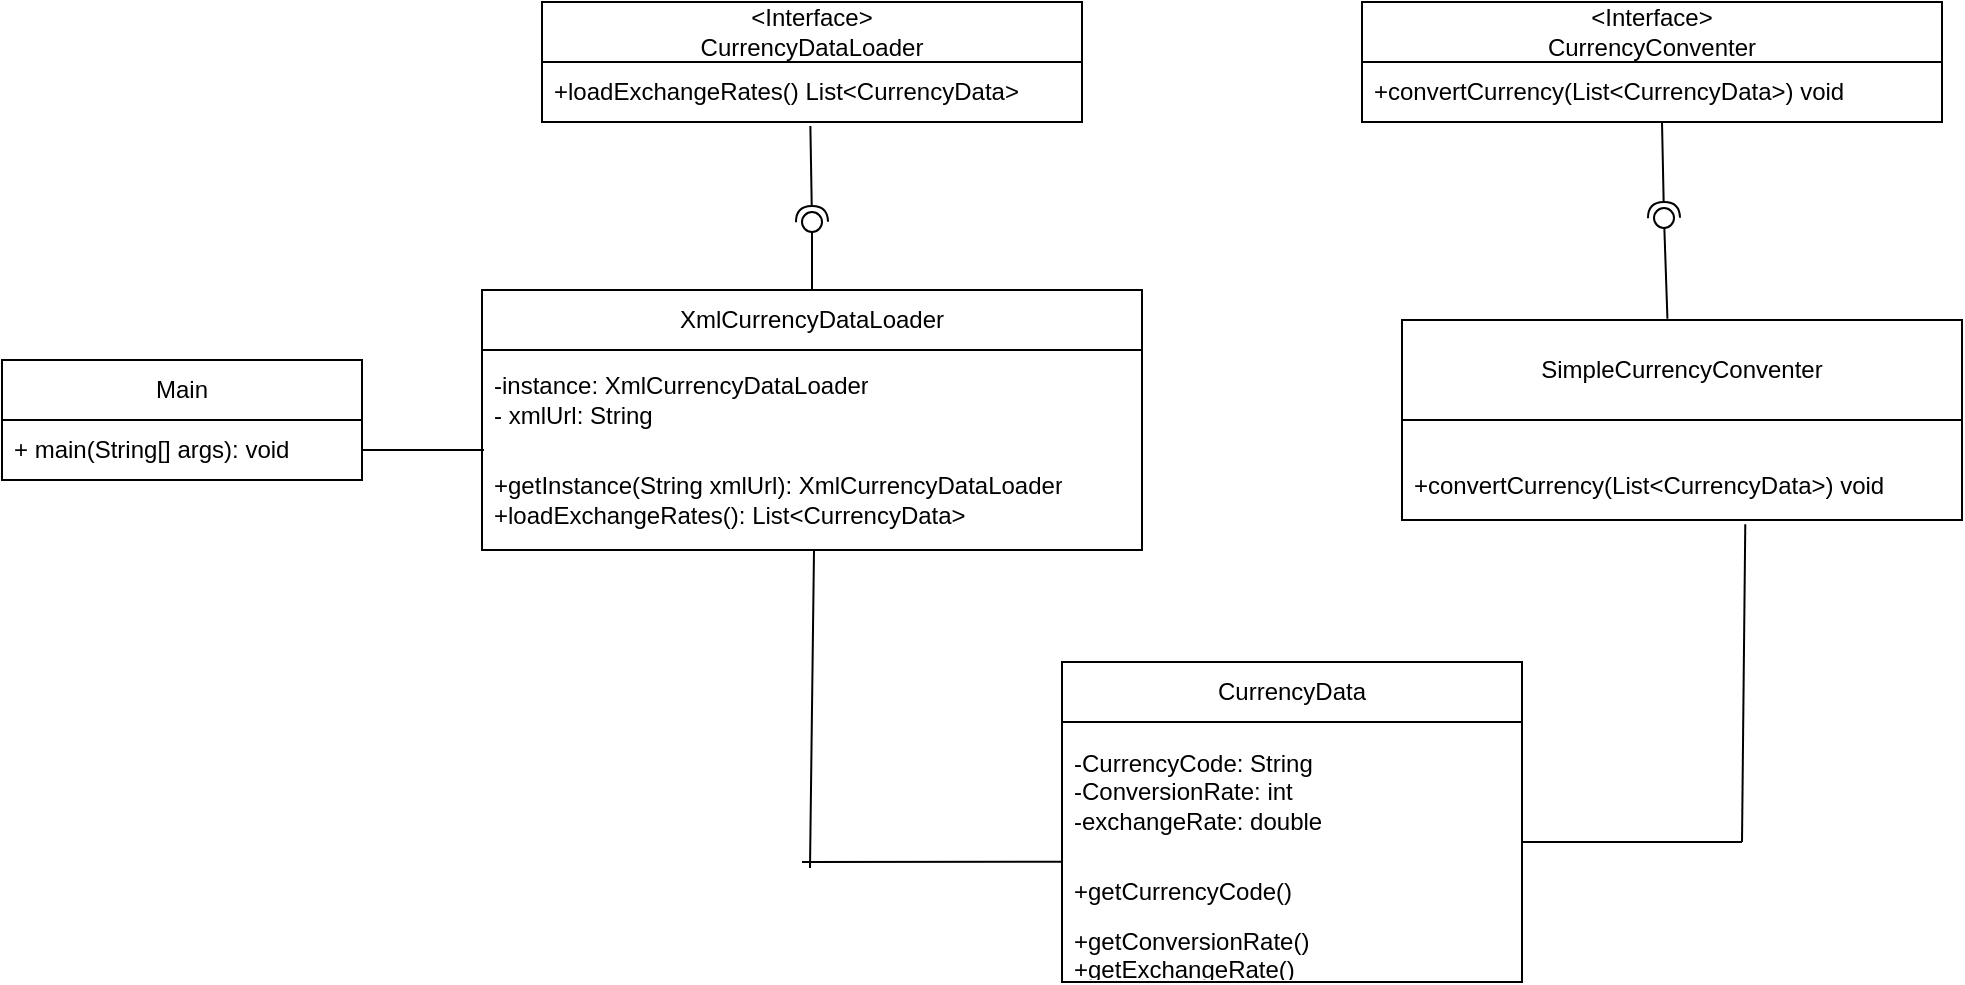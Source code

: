 <mxfile version="22.0.6" type="device">
  <diagram name="Сторінка-1" id="IFQGtGRkMmTuF9T0lR22">
    <mxGraphModel dx="1434" dy="796" grid="1" gridSize="10" guides="1" tooltips="1" connect="1" arrows="1" fold="1" page="1" pageScale="1" pageWidth="1169" pageHeight="827" math="0" shadow="0">
      <root>
        <mxCell id="0" />
        <mxCell id="1" parent="0" />
        <mxCell id="g6geEqBfM3oW1D-aOsGb-2" value="CurrencyData" style="swimlane;fontStyle=0;childLayout=stackLayout;horizontal=1;startSize=30;horizontalStack=0;resizeParent=1;resizeParentMax=0;resizeLast=0;collapsible=1;marginBottom=0;whiteSpace=wrap;html=1;" vertex="1" parent="1">
          <mxGeometry x="540" y="470" width="230" height="160" as="geometry" />
        </mxCell>
        <mxCell id="g6geEqBfM3oW1D-aOsGb-3" value="-CurrencyCode: String&lt;br&gt;-ConversionRate: int&lt;br&gt;-exchangeRate: double" style="text;strokeColor=none;fillColor=none;align=left;verticalAlign=middle;spacingLeft=4;spacingRight=4;overflow=hidden;points=[[0,0.5],[1,0.5]];portConstraint=eastwest;rotatable=0;whiteSpace=wrap;html=1;" vertex="1" parent="g6geEqBfM3oW1D-aOsGb-2">
          <mxGeometry y="30" width="230" height="70" as="geometry" />
        </mxCell>
        <mxCell id="g6geEqBfM3oW1D-aOsGb-4" value=" +getCurrencyCode()" style="text;strokeColor=none;fillColor=none;align=left;verticalAlign=middle;spacingLeft=4;spacingRight=4;overflow=hidden;points=[[0,0.5],[1,0.5]];portConstraint=eastwest;rotatable=0;whiteSpace=wrap;html=1;" vertex="1" parent="g6geEqBfM3oW1D-aOsGb-2">
          <mxGeometry y="100" width="230" height="30" as="geometry" />
        </mxCell>
        <mxCell id="g6geEqBfM3oW1D-aOsGb-5" value="+getConversionRate()&lt;br&gt;+getExchangeRate()" style="text;strokeColor=none;fillColor=none;align=left;verticalAlign=middle;spacingLeft=4;spacingRight=4;overflow=hidden;points=[[0,0.5],[1,0.5]];portConstraint=eastwest;rotatable=0;whiteSpace=wrap;html=1;" vertex="1" parent="g6geEqBfM3oW1D-aOsGb-2">
          <mxGeometry y="130" width="230" height="30" as="geometry" />
        </mxCell>
        <mxCell id="g6geEqBfM3oW1D-aOsGb-7" value="&amp;lt;Interface&amp;gt;&lt;br&gt;CurrencyDataLoader" style="swimlane;fontStyle=0;childLayout=stackLayout;horizontal=1;startSize=30;horizontalStack=0;resizeParent=1;resizeParentMax=0;resizeLast=0;collapsible=1;marginBottom=0;whiteSpace=wrap;html=1;" vertex="1" parent="1">
          <mxGeometry x="280" y="140" width="270" height="60" as="geometry" />
        </mxCell>
        <mxCell id="g6geEqBfM3oW1D-aOsGb-8" value="+loadExchangeRates() List&amp;lt;CurrencyData&amp;gt;" style="text;strokeColor=none;fillColor=none;align=left;verticalAlign=middle;spacingLeft=4;spacingRight=4;overflow=hidden;points=[[0,0.5],[1,0.5]];portConstraint=eastwest;rotatable=0;whiteSpace=wrap;html=1;" vertex="1" parent="g6geEqBfM3oW1D-aOsGb-7">
          <mxGeometry y="30" width="270" height="30" as="geometry" />
        </mxCell>
        <mxCell id="g6geEqBfM3oW1D-aOsGb-11" value="&amp;lt;Interface&amp;gt;&lt;br&gt;CurrencyConventer" style="swimlane;fontStyle=0;childLayout=stackLayout;horizontal=1;startSize=30;horizontalStack=0;resizeParent=1;resizeParentMax=0;resizeLast=0;collapsible=1;marginBottom=0;whiteSpace=wrap;html=1;" vertex="1" parent="1">
          <mxGeometry x="690" y="140" width="290" height="60" as="geometry" />
        </mxCell>
        <mxCell id="g6geEqBfM3oW1D-aOsGb-12" value="+convertCurrency(List&amp;lt;CurrencyData&amp;gt;) void" style="text;strokeColor=none;fillColor=none;align=left;verticalAlign=middle;spacingLeft=4;spacingRight=4;overflow=hidden;points=[[0,0.5],[1,0.5]];portConstraint=eastwest;rotatable=0;whiteSpace=wrap;html=1;" vertex="1" parent="g6geEqBfM3oW1D-aOsGb-11">
          <mxGeometry y="30" width="290" height="30" as="geometry" />
        </mxCell>
        <mxCell id="g6geEqBfM3oW1D-aOsGb-15" value="XmlCurrencyDataLoader" style="swimlane;fontStyle=0;childLayout=stackLayout;horizontal=1;startSize=30;horizontalStack=0;resizeParent=1;resizeParentMax=0;resizeLast=0;collapsible=1;marginBottom=0;whiteSpace=wrap;html=1;" vertex="1" parent="1">
          <mxGeometry x="250" y="284" width="330" height="130" as="geometry" />
        </mxCell>
        <mxCell id="g6geEqBfM3oW1D-aOsGb-16" value="-instance:&amp;nbsp;XmlCurrencyDataLoader&lt;br&gt;- xmlUrl: String&lt;br&gt;" style="text;strokeColor=none;fillColor=none;align=left;verticalAlign=middle;spacingLeft=4;spacingRight=4;overflow=hidden;points=[[0,0.5],[1,0.5]];portConstraint=eastwest;rotatable=0;whiteSpace=wrap;html=1;" vertex="1" parent="g6geEqBfM3oW1D-aOsGb-15">
          <mxGeometry y="30" width="330" height="50" as="geometry" />
        </mxCell>
        <mxCell id="g6geEqBfM3oW1D-aOsGb-17" value="+getInstance(String xmlUrl): XmlCurrencyDataLoader&lt;br&gt;+loadExchangeRates(): List&amp;lt;CurrencyData&amp;gt;" style="text;strokeColor=none;fillColor=none;align=left;verticalAlign=middle;spacingLeft=4;spacingRight=4;overflow=hidden;points=[[0,0.5],[1,0.5]];portConstraint=eastwest;rotatable=0;whiteSpace=wrap;html=1;" vertex="1" parent="g6geEqBfM3oW1D-aOsGb-15">
          <mxGeometry y="80" width="330" height="50" as="geometry" />
        </mxCell>
        <mxCell id="g6geEqBfM3oW1D-aOsGb-19" value="Main" style="swimlane;fontStyle=0;childLayout=stackLayout;horizontal=1;startSize=30;horizontalStack=0;resizeParent=1;resizeParentMax=0;resizeLast=0;collapsible=1;marginBottom=0;whiteSpace=wrap;html=1;" vertex="1" parent="1">
          <mxGeometry x="10" y="319" width="180" height="60" as="geometry" />
        </mxCell>
        <mxCell id="g6geEqBfM3oW1D-aOsGb-20" value="+ main(String[] args): void" style="text;strokeColor=none;fillColor=none;align=left;verticalAlign=middle;spacingLeft=4;spacingRight=4;overflow=hidden;points=[[0,0.5],[1,0.5]];portConstraint=eastwest;rotatable=0;whiteSpace=wrap;html=1;" vertex="1" parent="g6geEqBfM3oW1D-aOsGb-19">
          <mxGeometry y="30" width="180" height="30" as="geometry" />
        </mxCell>
        <mxCell id="g6geEqBfM3oW1D-aOsGb-28" value="SimpleCurrencyConventer" style="swimlane;fontStyle=0;childLayout=stackLayout;horizontal=1;startSize=50;horizontalStack=0;resizeParent=1;resizeParentMax=0;resizeLast=0;collapsible=1;marginBottom=0;whiteSpace=wrap;html=1;" vertex="1" parent="1">
          <mxGeometry x="710" y="299" width="280" height="100" as="geometry" />
        </mxCell>
        <mxCell id="g6geEqBfM3oW1D-aOsGb-29" value="&lt;br&gt;+convertCurrency(List&amp;lt;CurrencyData&amp;gt;) void" style="text;strokeColor=none;fillColor=none;align=left;verticalAlign=middle;spacingLeft=4;spacingRight=4;overflow=hidden;points=[[0,0.5],[1,0.5]];portConstraint=eastwest;rotatable=0;whiteSpace=wrap;html=1;" vertex="1" parent="g6geEqBfM3oW1D-aOsGb-28">
          <mxGeometry y="50" width="280" height="50" as="geometry" />
        </mxCell>
        <mxCell id="g6geEqBfM3oW1D-aOsGb-39" value="" style="rounded=0;orthogonalLoop=1;jettySize=auto;html=1;endArrow=halfCircle;endFill=0;endSize=6;strokeWidth=1;sketch=0;exitX=0.497;exitY=1.067;exitDx=0;exitDy=0;exitPerimeter=0;" edge="1" parent="1" source="g6geEqBfM3oW1D-aOsGb-8">
          <mxGeometry relative="1" as="geometry">
            <mxPoint x="520" y="385" as="sourcePoint" />
            <mxPoint x="415" y="250" as="targetPoint" />
          </mxGeometry>
        </mxCell>
        <mxCell id="g6geEqBfM3oW1D-aOsGb-40" value="" style="rounded=0;orthogonalLoop=1;jettySize=auto;html=1;endArrow=oval;endFill=0;sketch=0;sourcePerimeterSpacing=0;targetPerimeterSpacing=0;endSize=10;exitX=0.5;exitY=0;exitDx=0;exitDy=0;" edge="1" parent="1" source="g6geEqBfM3oW1D-aOsGb-15">
          <mxGeometry relative="1" as="geometry">
            <mxPoint x="480" y="385" as="sourcePoint" />
            <mxPoint x="415" y="250" as="targetPoint" />
          </mxGeometry>
        </mxCell>
        <mxCell id="g6geEqBfM3oW1D-aOsGb-41" value="" style="ellipse;whiteSpace=wrap;html=1;align=center;aspect=fixed;fillColor=none;strokeColor=none;resizable=0;perimeter=centerPerimeter;rotatable=0;allowArrows=0;points=[];outlineConnect=1;" vertex="1" parent="1">
          <mxGeometry x="495" y="380" width="10" height="10" as="geometry" />
        </mxCell>
        <mxCell id="g6geEqBfM3oW1D-aOsGb-42" value="" style="rounded=0;orthogonalLoop=1;jettySize=auto;html=1;endArrow=halfCircle;endFill=0;endSize=6;strokeWidth=1;sketch=0;exitX=0.497;exitY=1.067;exitDx=0;exitDy=0;exitPerimeter=0;" edge="1" parent="1">
          <mxGeometry relative="1" as="geometry">
            <mxPoint x="840" y="200" as="sourcePoint" />
            <mxPoint x="841" y="248" as="targetPoint" />
          </mxGeometry>
        </mxCell>
        <mxCell id="g6geEqBfM3oW1D-aOsGb-43" value="" style="rounded=0;orthogonalLoop=1;jettySize=auto;html=1;endArrow=oval;endFill=0;sketch=0;sourcePerimeterSpacing=0;targetPerimeterSpacing=0;endSize=10;exitX=0.474;exitY=-0.006;exitDx=0;exitDy=0;exitPerimeter=0;" edge="1" parent="1" source="g6geEqBfM3oW1D-aOsGb-28">
          <mxGeometry relative="1" as="geometry">
            <mxPoint x="841" y="282" as="sourcePoint" />
            <mxPoint x="841" y="248" as="targetPoint" />
          </mxGeometry>
        </mxCell>
        <mxCell id="g6geEqBfM3oW1D-aOsGb-46" value="" style="endArrow=none;html=1;rounded=0;" edge="1" parent="1">
          <mxGeometry width="50" height="50" relative="1" as="geometry">
            <mxPoint x="770" y="560" as="sourcePoint" />
            <mxPoint x="880" y="560" as="targetPoint" />
          </mxGeometry>
        </mxCell>
        <mxCell id="g6geEqBfM3oW1D-aOsGb-47" value="" style="endArrow=none;html=1;rounded=0;entryX=0.613;entryY=1.043;entryDx=0;entryDy=0;entryPerimeter=0;" edge="1" parent="1" target="g6geEqBfM3oW1D-aOsGb-29">
          <mxGeometry width="50" height="50" relative="1" as="geometry">
            <mxPoint x="880" y="560" as="sourcePoint" />
            <mxPoint x="930" y="480" as="targetPoint" />
          </mxGeometry>
        </mxCell>
        <mxCell id="g6geEqBfM3oW1D-aOsGb-48" value="" style="endArrow=none;html=1;rounded=0;entryX=0.613;entryY=1.043;entryDx=0;entryDy=0;entryPerimeter=0;" edge="1" parent="1">
          <mxGeometry width="50" height="50" relative="1" as="geometry">
            <mxPoint x="414" y="573" as="sourcePoint" />
            <mxPoint x="416" y="414" as="targetPoint" />
          </mxGeometry>
        </mxCell>
        <mxCell id="g6geEqBfM3oW1D-aOsGb-49" value="" style="endArrow=none;html=1;rounded=0;entryX=0.002;entryY=-0.004;entryDx=0;entryDy=0;entryPerimeter=0;" edge="1" parent="1" target="g6geEqBfM3oW1D-aOsGb-4">
          <mxGeometry width="50" height="50" relative="1" as="geometry">
            <mxPoint x="410" y="570" as="sourcePoint" />
            <mxPoint x="530" y="570" as="targetPoint" />
          </mxGeometry>
        </mxCell>
        <mxCell id="g6geEqBfM3oW1D-aOsGb-50" value="" style="endArrow=none;html=1;rounded=0;entryX=0.003;entryY=1;entryDx=0;entryDy=0;entryPerimeter=0;exitX=1;exitY=0.5;exitDx=0;exitDy=0;" edge="1" parent="1" source="g6geEqBfM3oW1D-aOsGb-20" target="g6geEqBfM3oW1D-aOsGb-16">
          <mxGeometry width="50" height="50" relative="1" as="geometry">
            <mxPoint x="160" y="480" as="sourcePoint" />
            <mxPoint x="210" y="430" as="targetPoint" />
          </mxGeometry>
        </mxCell>
      </root>
    </mxGraphModel>
  </diagram>
</mxfile>
